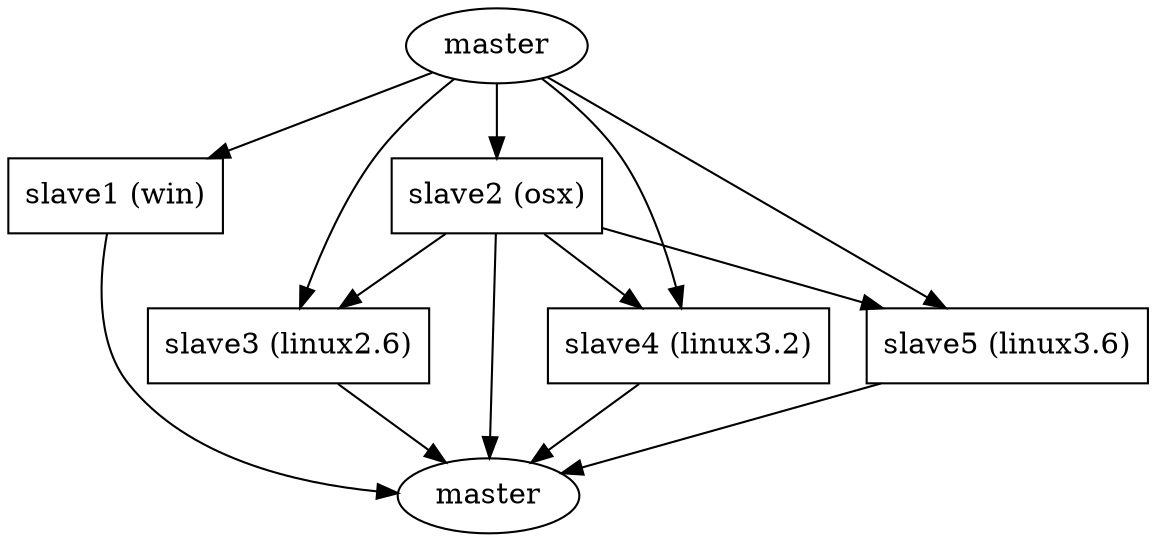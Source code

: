 digraph {
    size="10,8"
    a [label="master"];
    b [label="slave1 (win)" shape=box];
    c [label="slave2 (osx)" shape=box];
    d [label="slave3 (linux2.6)" shape=box];
    e [label="slave4 (linux3.2)" shape=box];
    f [label="slave5 (linux3.6)" shape=box];
    _a [label="master"];
    a -> b;
    a -> c;
    a -> d;
    a -> e;
    a -> f;
    c -> d;
    c -> e;
    c -> f;
    b -> _a;
    c -> _a;
    d -> _a;
    e -> _a;
    f -> _a;
    }
